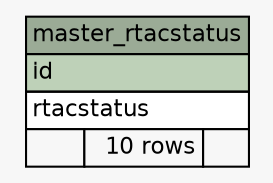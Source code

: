 // dot 2.2.1 on Windows 10 10.0
// SchemaSpy rev 590
digraph "master_rtacstatus" {
  graph [
    rankdir="RL"
    bgcolor="#f7f7f7"
    nodesep="0.18"
    ranksep="0.46"
    fontname="Helvetica"
    fontsize="11"
  ];
  node [
    fontname="Helvetica"
    fontsize="11"
    shape="plaintext"
  ];
  edge [
    arrowsize="0.8"
  ];
  "master_rtacstatus" [
    label=<
    <TABLE BORDER="0" CELLBORDER="1" CELLSPACING="0" BGCOLOR="#ffffff">
      <TR><TD COLSPAN="3" BGCOLOR="#9bab96" ALIGN="CENTER">master_rtacstatus</TD></TR>
      <TR><TD PORT="id" COLSPAN="3" BGCOLOR="#bed1b8" ALIGN="LEFT">id</TD></TR>
      <TR><TD PORT="rtacstatus" COLSPAN="3" ALIGN="LEFT">rtacstatus</TD></TR>
      <TR><TD ALIGN="LEFT" BGCOLOR="#f7f7f7">  </TD><TD ALIGN="RIGHT" BGCOLOR="#f7f7f7">10 rows</TD><TD ALIGN="RIGHT" BGCOLOR="#f7f7f7">  </TD></TR>
    </TABLE>>
    URL="tables/master_rtacstatus.html"
    tooltip="master_rtacstatus"
  ];
}
